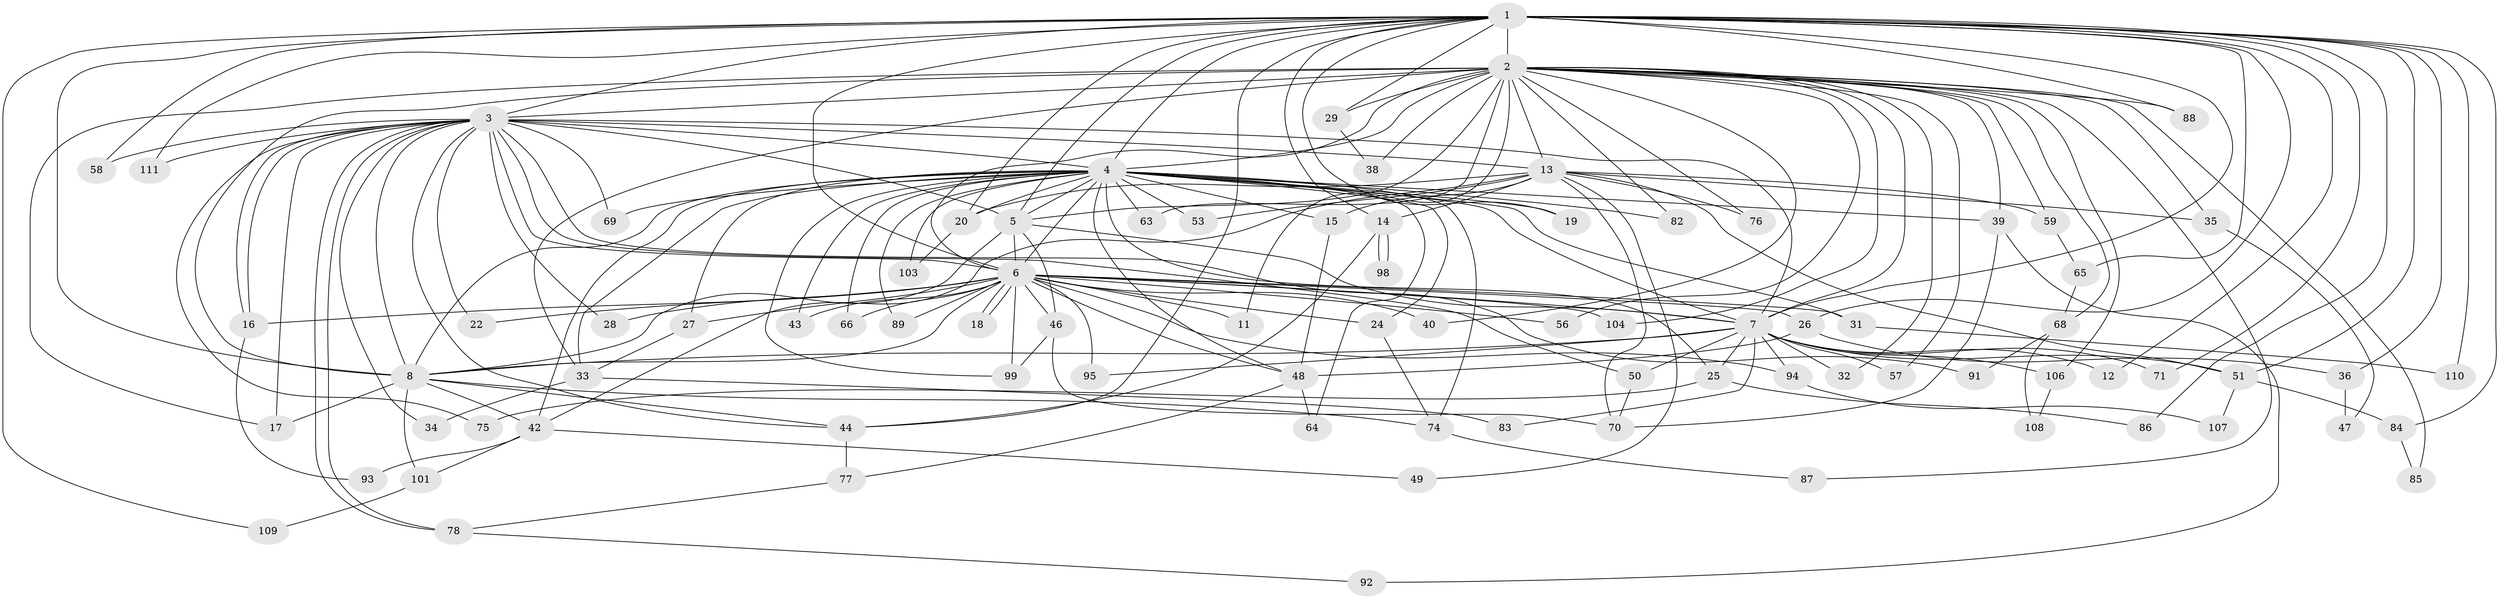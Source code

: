// Generated by graph-tools (version 1.1) at 2025/51/02/27/25 19:51:52]
// undirected, 85 vertices, 197 edges
graph export_dot {
graph [start="1"]
  node [color=gray90,style=filled];
  1 [super="+79"];
  2 [super="+9"];
  3 [super="+52"];
  4 [super="+10"];
  5 [super="+102"];
  6 [super="+30"];
  7 [super="+37"];
  8 [super="+21"];
  11;
  12;
  13 [super="+23"];
  14 [super="+100"];
  15;
  16 [super="+54"];
  17;
  18;
  19;
  20 [super="+96"];
  22;
  24;
  25 [super="+72"];
  26 [super="+60"];
  27 [super="+67"];
  28;
  29;
  31;
  32;
  33;
  34;
  35;
  36;
  38;
  39 [super="+41"];
  40 [super="+55"];
  42 [super="+97"];
  43;
  44 [super="+45"];
  46 [super="+105"];
  47;
  48 [super="+61"];
  49;
  50 [super="+80"];
  51 [super="+73"];
  53;
  56;
  57;
  58;
  59 [super="+62"];
  63;
  64;
  65;
  66;
  68;
  69;
  70;
  71;
  74 [super="+81"];
  75;
  76;
  77 [super="+90"];
  78;
  82;
  83;
  84;
  85;
  86;
  87;
  88;
  89;
  91;
  92;
  93;
  94;
  95;
  98;
  99 [super="+112"];
  101;
  103;
  104;
  106;
  107;
  108;
  109;
  110;
  111;
  1 -- 2 [weight=3];
  1 -- 3;
  1 -- 4 [weight=2];
  1 -- 5;
  1 -- 6;
  1 -- 7 [weight=2];
  1 -- 8;
  1 -- 12;
  1 -- 14;
  1 -- 19;
  1 -- 20;
  1 -- 26;
  1 -- 29;
  1 -- 36;
  1 -- 44;
  1 -- 51;
  1 -- 58;
  1 -- 65;
  1 -- 71;
  1 -- 84;
  1 -- 86;
  1 -- 88;
  1 -- 109;
  1 -- 110;
  1 -- 111;
  2 -- 3 [weight=2];
  2 -- 4 [weight=4];
  2 -- 5 [weight=2];
  2 -- 6 [weight=2];
  2 -- 7 [weight=2];
  2 -- 8 [weight=2];
  2 -- 29;
  2 -- 35;
  2 -- 39;
  2 -- 88;
  2 -- 68;
  2 -- 11;
  2 -- 76;
  2 -- 13 [weight=2];
  2 -- 17;
  2 -- 82;
  2 -- 85;
  2 -- 87;
  2 -- 32;
  2 -- 33;
  2 -- 38;
  2 -- 40;
  2 -- 104;
  2 -- 106;
  2 -- 56;
  2 -- 57;
  2 -- 59;
  2 -- 63;
  3 -- 4 [weight=2];
  3 -- 5;
  3 -- 6;
  3 -- 7;
  3 -- 8;
  3 -- 13;
  3 -- 16;
  3 -- 16;
  3 -- 22;
  3 -- 28;
  3 -- 34;
  3 -- 50;
  3 -- 58;
  3 -- 69;
  3 -- 75;
  3 -- 78;
  3 -- 78;
  3 -- 91;
  3 -- 111;
  3 -- 17;
  3 -- 44;
  4 -- 5 [weight=2];
  4 -- 6 [weight=2];
  4 -- 7 [weight=2];
  4 -- 8 [weight=3];
  4 -- 24;
  4 -- 27;
  4 -- 33;
  4 -- 42;
  4 -- 64;
  4 -- 66;
  4 -- 82;
  4 -- 103;
  4 -- 69;
  4 -- 74;
  4 -- 15;
  4 -- 19;
  4 -- 89;
  4 -- 25 [weight=2];
  4 -- 31;
  4 -- 39 [weight=2];
  4 -- 43;
  4 -- 48;
  4 -- 53;
  4 -- 63;
  4 -- 99;
  4 -- 20;
  5 -- 6 [weight=2];
  5 -- 7;
  5 -- 8;
  5 -- 46;
  6 -- 7;
  6 -- 8;
  6 -- 11;
  6 -- 18;
  6 -- 18;
  6 -- 22;
  6 -- 24;
  6 -- 26;
  6 -- 27;
  6 -- 28;
  6 -- 31;
  6 -- 43;
  6 -- 46;
  6 -- 56;
  6 -- 66;
  6 -- 89;
  6 -- 94;
  6 -- 95;
  6 -- 99;
  6 -- 104;
  6 -- 48;
  6 -- 40;
  6 -- 16;
  7 -- 8;
  7 -- 12;
  7 -- 25;
  7 -- 32;
  7 -- 50;
  7 -- 57;
  7 -- 71;
  7 -- 94;
  7 -- 95;
  7 -- 106;
  7 -- 83;
  7 -- 51;
  8 -- 17;
  8 -- 42;
  8 -- 74;
  8 -- 101;
  8 -- 44;
  13 -- 14;
  13 -- 15;
  13 -- 20;
  13 -- 35;
  13 -- 49;
  13 -- 51;
  13 -- 53;
  13 -- 59 [weight=2];
  13 -- 76;
  13 -- 70;
  13 -- 42;
  14 -- 98;
  14 -- 98;
  14 -- 44;
  15 -- 48;
  16 -- 93;
  20 -- 103;
  24 -- 74;
  25 -- 75;
  25 -- 86;
  26 -- 36;
  26 -- 48;
  27 -- 33;
  29 -- 38;
  31 -- 110;
  33 -- 34;
  33 -- 83;
  35 -- 47;
  36 -- 47;
  39 -- 92;
  39 -- 70;
  42 -- 49;
  42 -- 93;
  42 -- 101;
  44 -- 77;
  46 -- 99;
  46 -- 70;
  48 -- 64;
  48 -- 77;
  50 -- 70;
  51 -- 84;
  51 -- 107;
  59 -- 65;
  65 -- 68;
  68 -- 91;
  68 -- 108;
  74 -- 87;
  77 -- 78;
  78 -- 92;
  84 -- 85;
  94 -- 107;
  101 -- 109;
  106 -- 108;
}
